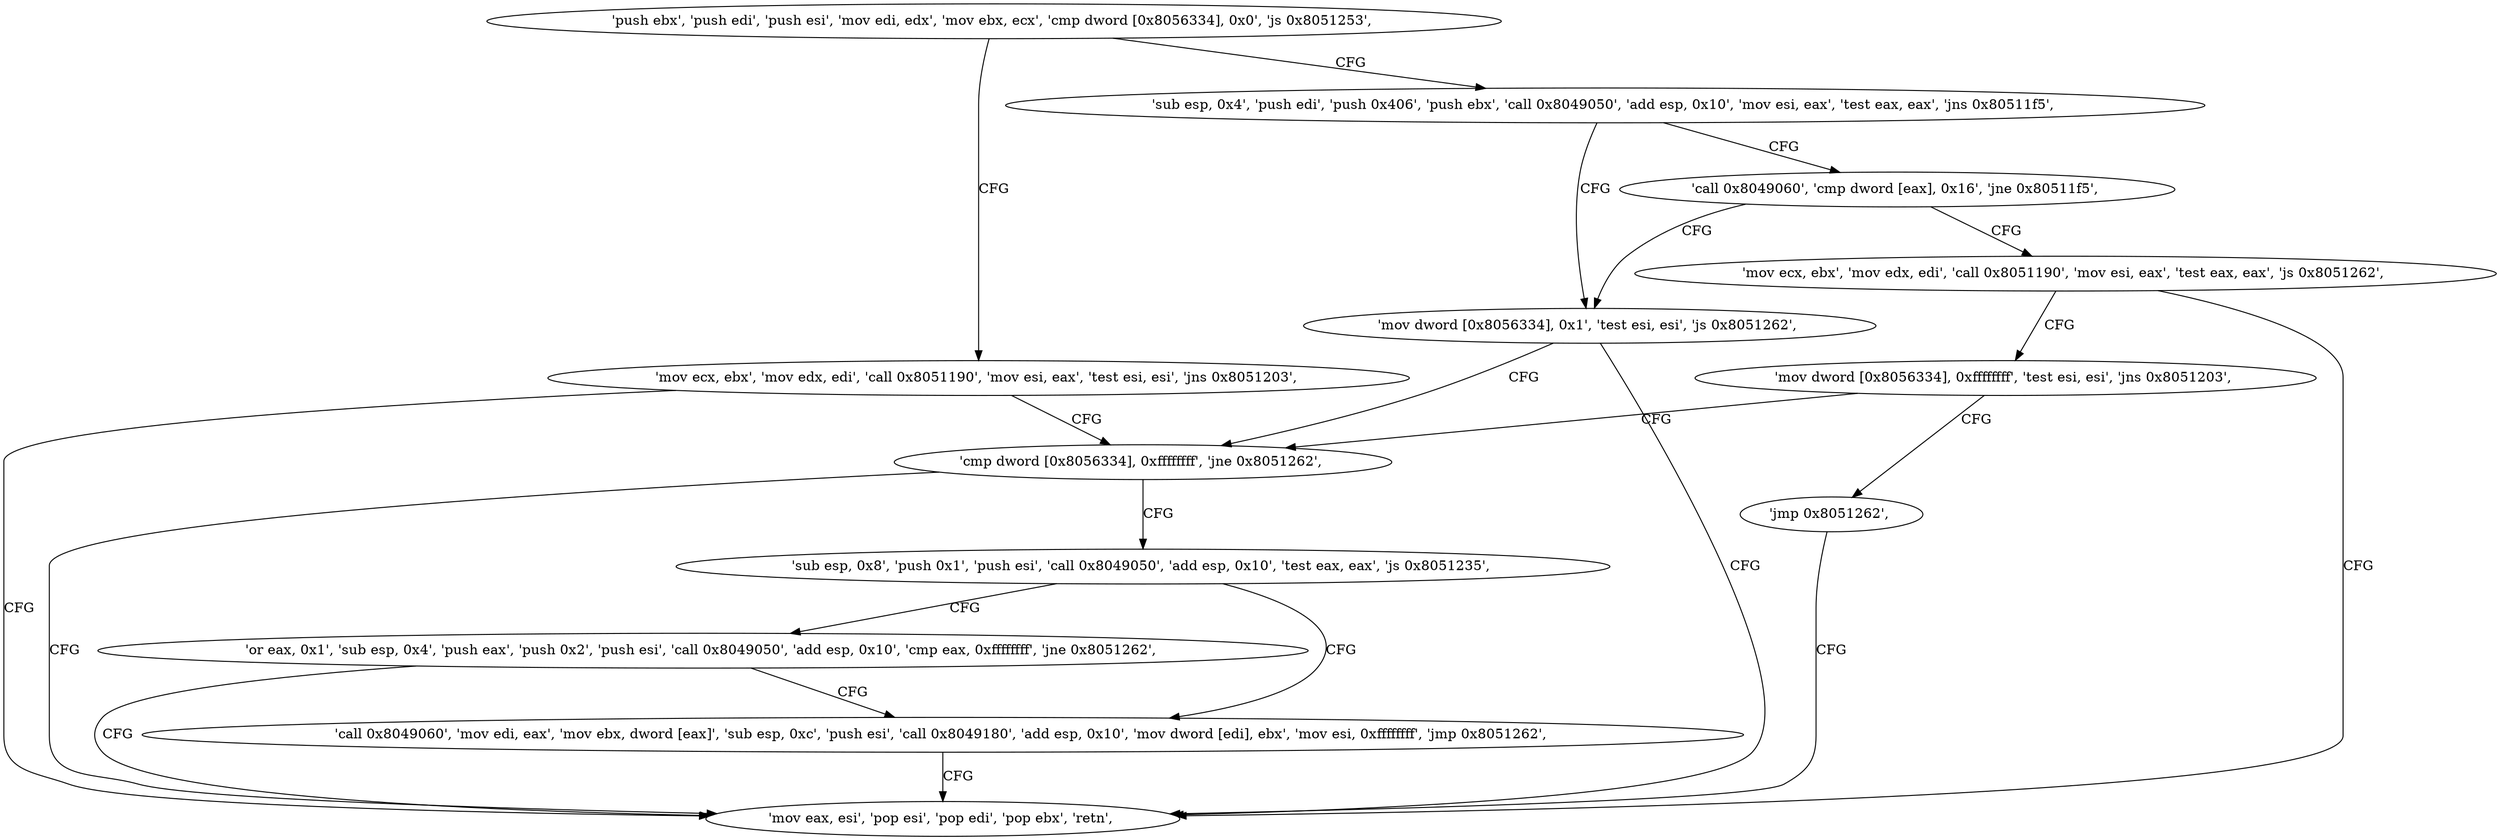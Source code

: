 digraph "func" {
"134549920" [label = "'push ebx', 'push edi', 'push esi', 'mov edi, edx', 'mov ebx, ecx', 'cmp dword [0x8056334], 0x0', 'js 0x8051253', " ]
"134550099" [label = "'mov ecx, ebx', 'mov edx, edi', 'call 0x8051190', 'mov esi, eax', 'test esi, esi', 'jns 0x8051203', " ]
"134549940" [label = "'sub esp, 0x4', 'push edi', 'push 0x406', 'push ebx', 'call 0x8049050', 'add esp, 0x10', 'mov esi, eax', 'test eax, eax', 'jns 0x80511f5', " ]
"134550019" [label = "'cmp dword [0x8056334], 0xffffffff', 'jne 0x8051262', " ]
"134550114" [label = "'mov eax, esi', 'pop esi', 'pop edi', 'pop ebx', 'retn', " ]
"134550005" [label = "'mov dword [0x8056334], 0x1', 'test esi, esi', 'js 0x8051262', " ]
"134549964" [label = "'call 0x8049060', 'cmp dword [eax], 0x16', 'jne 0x80511f5', " ]
"134550028" [label = "'sub esp, 0x8', 'push 0x1', 'push esi', 'call 0x8049050', 'add esp, 0x10', 'test eax, eax', 'js 0x8051235', " ]
"134549974" [label = "'mov ecx, ebx', 'mov edx, edi', 'call 0x8051190', 'mov esi, eax', 'test eax, eax', 'js 0x8051262', " ]
"134550069" [label = "'call 0x8049060', 'mov edi, eax', 'mov ebx, dword [eax]', 'sub esp, 0xc', 'push esi', 'call 0x8049180', 'add esp, 0x10', 'mov dword [edi], ebx', 'mov esi, 0xffffffff', 'jmp 0x8051262', " ]
"134550046" [label = "'or eax, 0x1', 'sub esp, 0x4', 'push eax', 'push 0x2', 'push esi', 'call 0x8049050', 'add esp, 0x10', 'cmp eax, 0xffffffff', 'jne 0x8051262', " ]
"134549989" [label = "'mov dword [0x8056334], 0xffffffff', 'test esi, esi', 'jns 0x8051203', " ]
"134550003" [label = "'jmp 0x8051262', " ]
"134549920" -> "134550099" [ label = "CFG" ]
"134549920" -> "134549940" [ label = "CFG" ]
"134550099" -> "134550019" [ label = "CFG" ]
"134550099" -> "134550114" [ label = "CFG" ]
"134549940" -> "134550005" [ label = "CFG" ]
"134549940" -> "134549964" [ label = "CFG" ]
"134550019" -> "134550114" [ label = "CFG" ]
"134550019" -> "134550028" [ label = "CFG" ]
"134550005" -> "134550114" [ label = "CFG" ]
"134550005" -> "134550019" [ label = "CFG" ]
"134549964" -> "134550005" [ label = "CFG" ]
"134549964" -> "134549974" [ label = "CFG" ]
"134550028" -> "134550069" [ label = "CFG" ]
"134550028" -> "134550046" [ label = "CFG" ]
"134549974" -> "134550114" [ label = "CFG" ]
"134549974" -> "134549989" [ label = "CFG" ]
"134550069" -> "134550114" [ label = "CFG" ]
"134550046" -> "134550114" [ label = "CFG" ]
"134550046" -> "134550069" [ label = "CFG" ]
"134549989" -> "134550019" [ label = "CFG" ]
"134549989" -> "134550003" [ label = "CFG" ]
"134550003" -> "134550114" [ label = "CFG" ]
}
